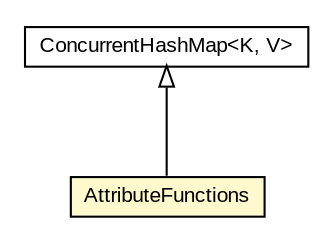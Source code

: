 #!/usr/local/bin/dot
#
# Class diagram 
# Generated by UMLGraph version 5.3 (http://www.umlgraph.org/)
#

digraph G {
	edge [fontname="arial",fontsize=10,labelfontname="arial",labelfontsize=10];
	node [fontname="arial",fontsize=10,shape=plaintext];
	nodesep=0.25;
	ranksep=0.5;
	// context.arch.storage.AttributeFunctions
	c36309 [label=<<table title="context.arch.storage.AttributeFunctions" border="0" cellborder="1" cellspacing="0" cellpadding="2" port="p" bgcolor="lemonChiffon" href="./AttributeFunctions.html">
		<tr><td><table border="0" cellspacing="0" cellpadding="1">
<tr><td align="center" balign="center"> AttributeFunctions </td></tr>
		</table></td></tr>
		</table>>, fontname="arial", fontcolor="black", fontsize=10.0];
	//context.arch.storage.AttributeFunctions extends java.util.concurrent.ConcurrentHashMap<java.lang.String, context.arch.storage.AttributeFunction<?>>
	c36647:p -> c36309:p [dir=back,arrowtail=empty];
	// java.util.concurrent.ConcurrentHashMap<K, V>
	c36647 [label=<<table title="java.util.concurrent.ConcurrentHashMap" border="0" cellborder="1" cellspacing="0" cellpadding="2" port="p" href="http://java.sun.com/j2se/1.4.2/docs/api/java/util/concurrent/ConcurrentHashMap.html">
		<tr><td><table border="0" cellspacing="0" cellpadding="1">
<tr><td align="center" balign="center"> ConcurrentHashMap&lt;K, V&gt; </td></tr>
		</table></td></tr>
		</table>>, fontname="arial", fontcolor="black", fontsize=10.0];
}


